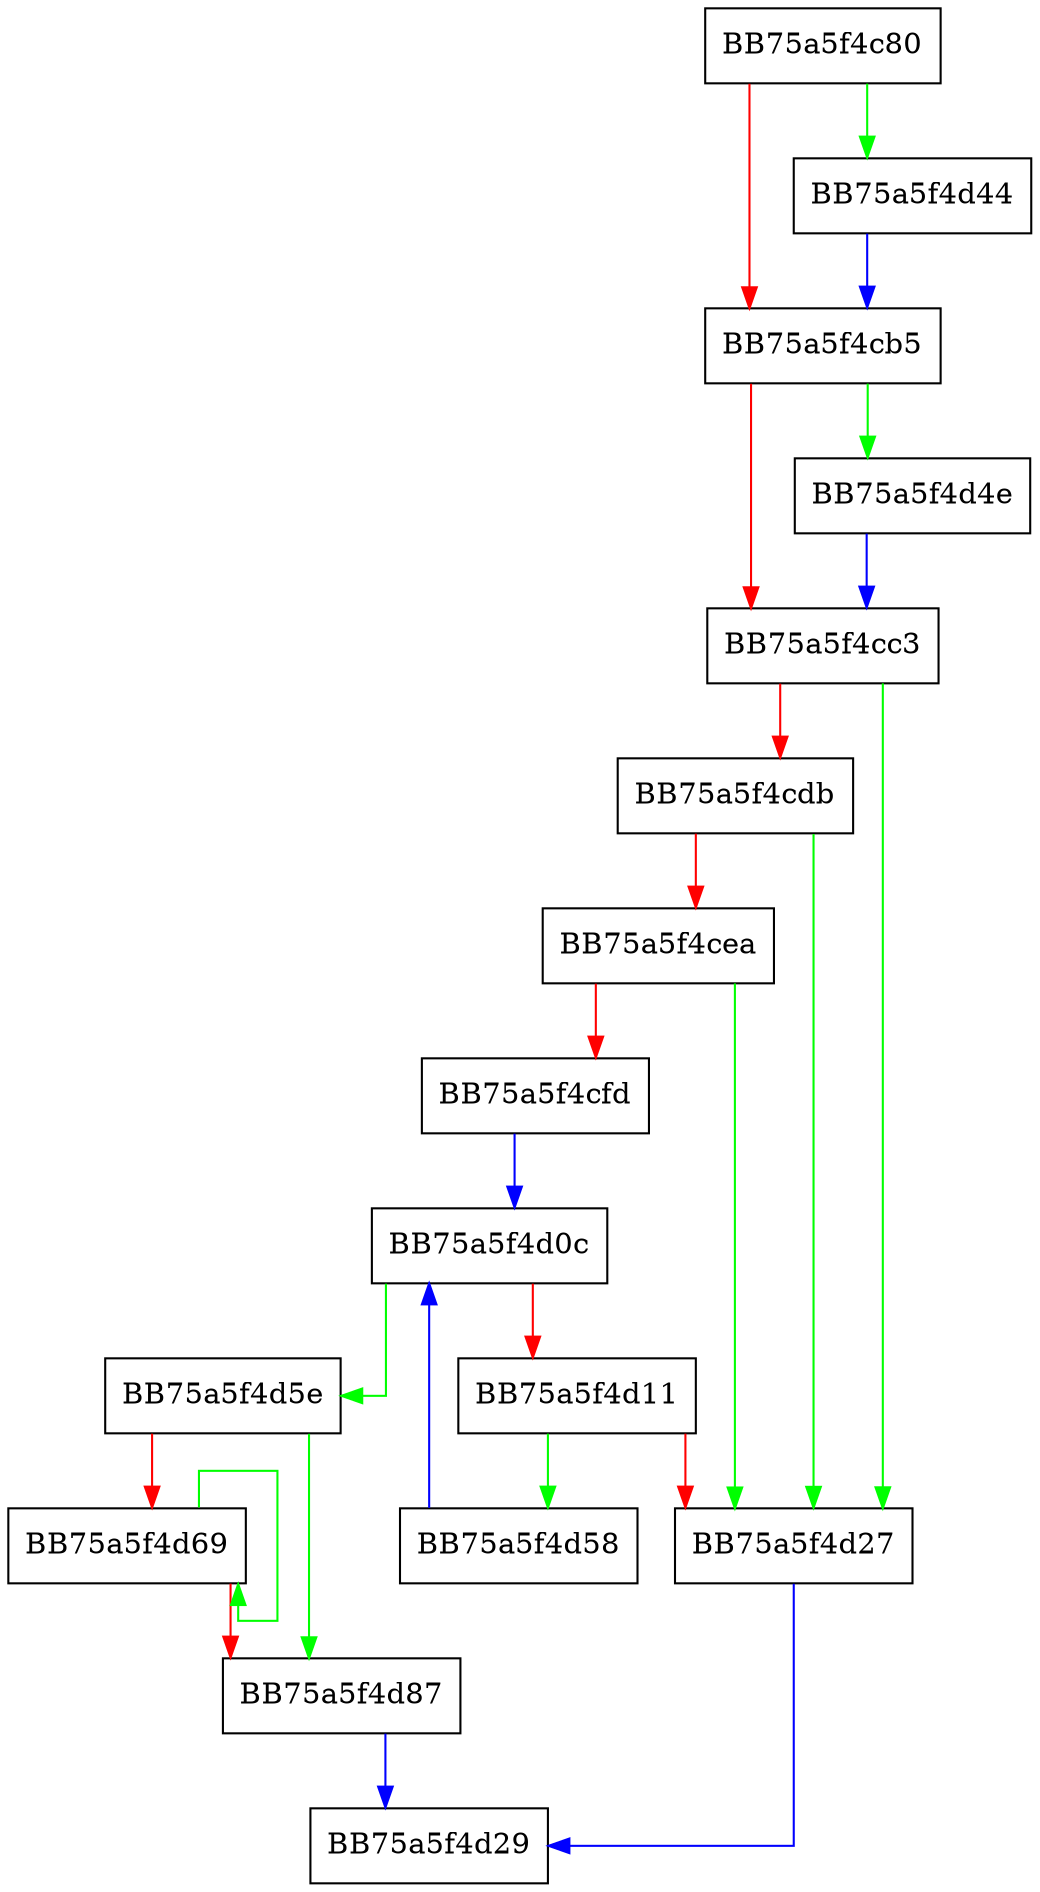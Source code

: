 digraph xray_probe_stepar_ror1 {
  node [shape="box"];
  graph [splines=ortho];
  BB75a5f4c80 -> BB75a5f4d44 [color="green"];
  BB75a5f4c80 -> BB75a5f4cb5 [color="red"];
  BB75a5f4cb5 -> BB75a5f4d4e [color="green"];
  BB75a5f4cb5 -> BB75a5f4cc3 [color="red"];
  BB75a5f4cc3 -> BB75a5f4d27 [color="green"];
  BB75a5f4cc3 -> BB75a5f4cdb [color="red"];
  BB75a5f4cdb -> BB75a5f4d27 [color="green"];
  BB75a5f4cdb -> BB75a5f4cea [color="red"];
  BB75a5f4cea -> BB75a5f4d27 [color="green"];
  BB75a5f4cea -> BB75a5f4cfd [color="red"];
  BB75a5f4cfd -> BB75a5f4d0c [color="blue"];
  BB75a5f4d0c -> BB75a5f4d5e [color="green"];
  BB75a5f4d0c -> BB75a5f4d11 [color="red"];
  BB75a5f4d11 -> BB75a5f4d58 [color="green"];
  BB75a5f4d11 -> BB75a5f4d27 [color="red"];
  BB75a5f4d27 -> BB75a5f4d29 [color="blue"];
  BB75a5f4d44 -> BB75a5f4cb5 [color="blue"];
  BB75a5f4d4e -> BB75a5f4cc3 [color="blue"];
  BB75a5f4d58 -> BB75a5f4d0c [color="blue"];
  BB75a5f4d5e -> BB75a5f4d87 [color="green"];
  BB75a5f4d5e -> BB75a5f4d69 [color="red"];
  BB75a5f4d69 -> BB75a5f4d69 [color="green"];
  BB75a5f4d69 -> BB75a5f4d87 [color="red"];
  BB75a5f4d87 -> BB75a5f4d29 [color="blue"];
}